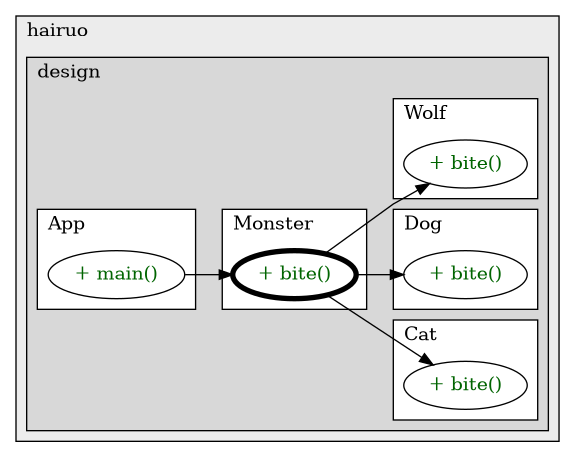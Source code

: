 @startuml

/' diagram meta data start
config=CallConfiguration;
{
  "rootMethod": "com.hairuo.design.patterns.type.create.factory.Monster#bite()",
  "projectClassification": {
    "searchMode": "OpenProject", // OpenProject, AllProjects
    "includedProjects": "",
    "pathEndKeywords": "*.impl",
    "isClientPath": "",
    "isClientName": "",
    "isTestPath": "",
    "isTestName": "",
    "isMappingPath": "",
    "isMappingName": "",
    "isDataAccessPath": "",
    "isDataAccessName": "",
    "isDataStructurePath": "",
    "isDataStructureName": "",
    "isInterfaceStructuresPath": "",
    "isInterfaceStructuresName": "",
    "isEntryPointPath": "",
    "isEntryPointName": "",
    "treatFinalFieldsAsMandatory": false
  },
  "graphRestriction": {
    "classPackageExcludeFilter": "",
    "classPackageIncludeFilter": "",
    "classNameExcludeFilter": "",
    "classNameIncludeFilter": "",
    "methodNameExcludeFilter": "",
    "methodNameIncludeFilter": "",
    "removeByInheritance": "", // inheritance/annotation based filtering is done in a second step
    "removeByAnnotation": "",
    "removeByClassPackage": "", // cleanup the graph after inheritance/annotation based filtering is done
    "removeByClassName": "",
    "cutMappings": false,
    "cutEnum": true,
    "cutTests": true,
    "cutClient": true,
    "cutDataAccess": true,
    "cutInterfaceStructures": true,
    "cutDataStructures": true,
    "cutGetterAndSetter": true,
    "cutConstructors": true
  },
  "graphTraversal": {
    "forwardDepth": 3,
    "backwardDepth": 3,
    "classPackageExcludeFilter": "",
    "classPackageIncludeFilter": "",
    "classNameExcludeFilter": "",
    "classNameIncludeFilter": "",
    "methodNameExcludeFilter": "",
    "methodNameIncludeFilter": "",
    "hideMappings": false,
    "hideDataStructures": false,
    "hidePrivateMethods": true,
    "hideInterfaceCalls": true, // indirection: implementation -> interface (is hidden) -> implementation
    "onlyShowApplicationEntryPoints": false, // root node is included
    "useMethodCallsForStructureDiagram": "ForwardOnly" // ForwardOnly, BothDirections, No
  },
  "details": {
    "aggregation": "GroupByClass", // ByClass, GroupByClass, None
    "showMethodParametersTypes": false,
    "showMethodParametersNames": false,
    "showMethodReturnType": false,
    "showPackageLevels": 2,
    "showCallOrder": false,
    "edgeMode": "MethodsOnly", // TypesOnly, MethodsOnly, TypesAndMethods, MethodsAndDirectTypeUsage
    "showDetailedClassStructure": false
  },
  "rootClass": "com.hairuo.design.patterns.type.create.factory.Monster",
  "extensionCallbackMethod": "" // qualified.class.name#methodName - signature: public static String method(String)
}
diagram meta data end '/



digraph g {
    rankdir="LR"
    splines=polyline
    

'nodes 
subgraph cluster_1224712708 { 
   	label=hairuo
	labeljust=l
	fillcolor="#ececec"
	style=filled
   
   subgraph cluster_1447193104 { 
   	label=design
	labeljust=l
	fillcolor="#d8d8d8"
	style=filled
   
   subgraph cluster_154956447 { 
   	label=App
	labeljust=l
	fillcolor=white
	style=filled
   
   App1353699956XXXmain1859653459[
	label="+ main()"
	style=filled
	fillcolor=white
	tooltip="App

null"
	fontcolor=darkgreen
];
} 

subgraph cluster_154957908 { 
   	label=Cat
	labeljust=l
	fillcolor=white
	style=filled
   
   Cat1353699956XXXbite0[
	label="+ bite()"
	style=filled
	fillcolor=white
	tooltip="Cat

null"
	fontcolor=darkgreen
];
} 

subgraph cluster_154959290 { 
   	label=Dog
	labeljust=l
	fillcolor=white
	style=filled
   
   Dog1353699956XXXbite0[
	label="+ bite()"
	style=filled
	fillcolor=white
	tooltip="Dog

null"
	fontcolor=darkgreen
];
} 

subgraph cluster_509336980 { 
   	label=Wolf
	labeljust=l
	fillcolor=white
	style=filled
   
   Wolf1353699956XXXbite0[
	label="+ bite()"
	style=filled
	fillcolor=white
	tooltip="Wolf

null"
	fontcolor=darkgreen
];
} 

subgraph cluster_744238760 { 
   	label=Monster
	labeljust=l
	fillcolor=white
	style=filled
   
   Monster1353699956XXXbite0[
	label="+ bite()"
	style=filled
	fillcolor=white
	tooltip="Monster

null"
	penwidth=4
	fontcolor=darkgreen
];
} 
} 
} 

'edges    
App1353699956XXXmain1859653459 -> Monster1353699956XXXbite0;
Monster1353699956XXXbite0 -> Cat1353699956XXXbite0;
Monster1353699956XXXbite0 -> Dog1353699956XXXbite0;
Monster1353699956XXXbite0 -> Wolf1353699956XXXbite0;
    
}
@enduml